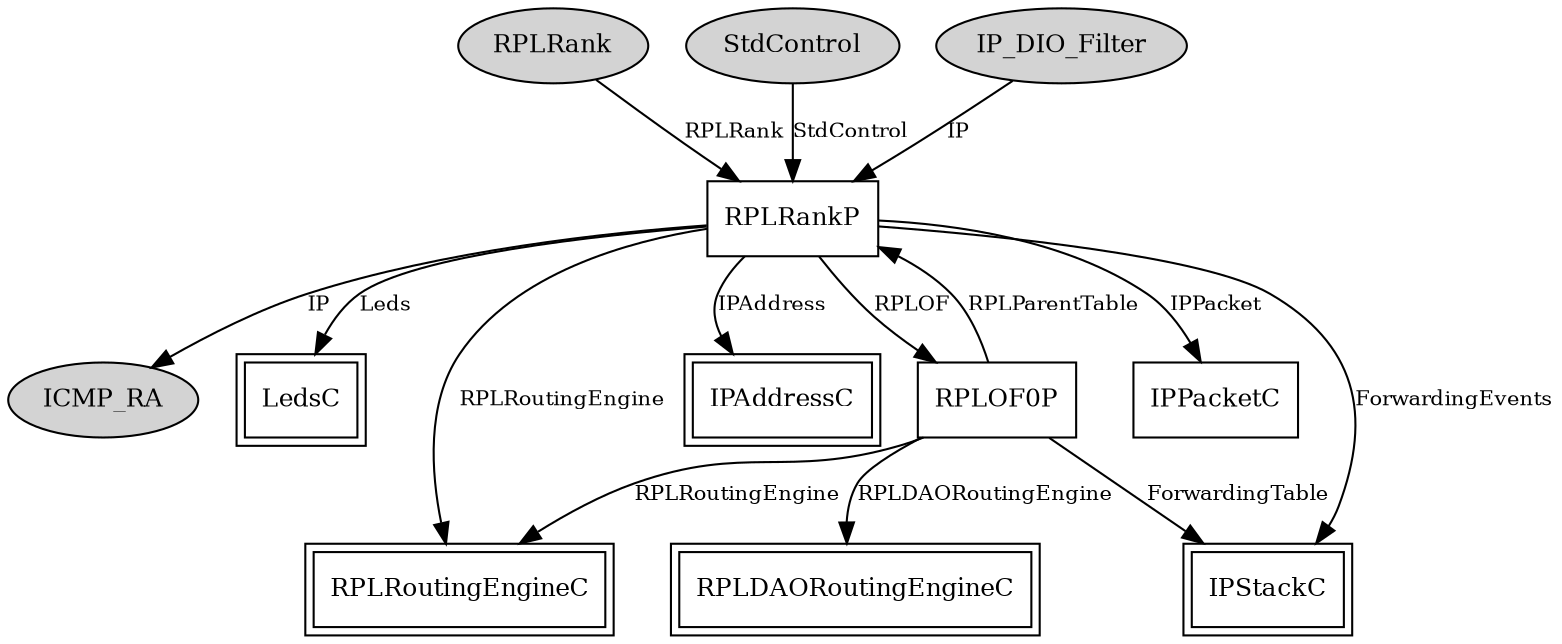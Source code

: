 digraph "tos.lib.net.rpl.RPLRankC" {
  n0x414b3838 [shape=ellipse, style=filled, label="RPLRank", fontsize=12];
  "RPLRankP" [fontsize=12, shape=box, URL="../chtml/tos.lib.net.rpl.RPLRankP.html"];
  n0x414ba858 [shape=ellipse, style=filled, label="StdControl", fontsize=12];
  "RPLRankP" [fontsize=12, shape=box, URL="../chtml/tos.lib.net.rpl.RPLRankP.html"];
  n0x414bea70 [shape=ellipse, style=filled, label="IP_DIO_Filter", fontsize=12];
  "RPLRankP" [fontsize=12, shape=box, URL="../chtml/tos.lib.net.rpl.RPLRankP.html"];
  "RPLRankP" [fontsize=12, shape=box, URL="../chtml/tos.lib.net.rpl.RPLRankP.html"];
  n0x414b9020 [shape=ellipse, style=filled, label="ICMP_RA", fontsize=12];
  "RPLRankP" [fontsize=12, shape=box, URL="../chtml/tos.lib.net.rpl.RPLRankP.html"];
  "LedsC" [fontsize=12, shape=box,peripheries=2, URL="../chtml/tos.system.LedsC.html"];
  "RPLRankP" [fontsize=12, shape=box, URL="../chtml/tos.lib.net.rpl.RPLRankP.html"];
  "RPLRoutingEngineC" [fontsize=12, shape=box,peripheries=2, URL="../chtml/tos.lib.net.rpl.RPLRoutingEngineC.html"];
  "RPLRankP" [fontsize=12, shape=box, URL="../chtml/tos.lib.net.rpl.RPLRankP.html"];
  "IPAddressC" [fontsize=12, shape=box,peripheries=2, URL="../chtml/tos.lib.net.blip.IPAddressC.html"];
  "RPLRankP" [fontsize=12, shape=box, URL="../chtml/tos.lib.net.rpl.RPLRankP.html"];
  "IPStackC" [fontsize=12, shape=box,peripheries=2, URL="../chtml/tos.lib.net.blip.IPStackC.html"];
  "RPLRankP" [fontsize=12, shape=box, URL="../chtml/tos.lib.net.rpl.RPLRankP.html"];
  "IPPacketC" [fontsize=12, shape=box, URL="../chtml/tos.lib.net.blip.IPPacketC.html"];
  "RPLRankP" [fontsize=12, shape=box, URL="../chtml/tos.lib.net.rpl.RPLRankP.html"];
  "RPLOF0P" [fontsize=12, shape=box, URL="../chtml/tos.lib.net.rpl.RPLOF0P.html"];
  "RPLOF0P" [fontsize=12, shape=box, URL="../chtml/tos.lib.net.rpl.RPLOF0P.html"];
  "IPStackC" [fontsize=12, shape=box,peripheries=2, URL="../chtml/tos.lib.net.blip.IPStackC.html"];
  "RPLOF0P" [fontsize=12, shape=box, URL="../chtml/tos.lib.net.rpl.RPLOF0P.html"];
  "RPLOF0P" [fontsize=12, shape=box, URL="../chtml/tos.lib.net.rpl.RPLOF0P.html"];
  "RPLRankP" [fontsize=12, shape=box, URL="../chtml/tos.lib.net.rpl.RPLRankP.html"];
  "RPLOF0P" [fontsize=12, shape=box, URL="../chtml/tos.lib.net.rpl.RPLOF0P.html"];
  "RPLDAORoutingEngineC" [fontsize=12, shape=box,peripheries=2, URL="../chtml/tos.lib.net.rpl.RPLDAORoutingEngineC.html"];
  "n0x414b3838" -> "RPLRankP" [label="RPLRank", URL="../ihtml/tos.lib.net.rpl.RPLRank.html", fontsize=10];
  "n0x414ba858" -> "RPLRankP" [label="StdControl", URL="../ihtml/tos.interfaces.StdControl.html", fontsize=10];
  "n0x414bea70" -> "RPLRankP" [label="IP", URL="../ihtml/tos.lib.net.blip.interfaces.IP.html", fontsize=10];
  "RPLRankP" -> "n0x414b9020" [label="IP", URL="../ihtml/tos.lib.net.blip.interfaces.IP.html", fontsize=10];
  "RPLRankP" -> "LedsC" [label="Leds", URL="../ihtml/tos.interfaces.Leds.html", fontsize=10];
  "RPLRankP" -> "RPLRoutingEngineC" [label="RPLRoutingEngine", URL="../ihtml/tos.lib.net.rpl.RPLRoutingEngine.html", fontsize=10];
  "RPLRankP" -> "IPAddressC" [label="IPAddress", URL="../ihtml/tos.lib.net.blip.interfaces.IPAddress.html", fontsize=10];
  "RPLRankP" -> "IPStackC" [label="ForwardingEvents", URL="../ihtml/tos.lib.net.blip.interfaces.ForwardingEvents.html", fontsize=10];
  "RPLRankP" -> "IPPacketC" [label="IPPacket", URL="../ihtml/tos.lib.net.blip.interfaces.IPPacket.html", fontsize=10];
  "RPLRankP" -> "RPLOF0P" [label="RPLOF", URL="../ihtml/tos.lib.net.rpl.RPLOF.html", fontsize=10];
  "RPLOF0P" -> "IPStackC" [label="ForwardingTable", URL="../ihtml/tos.lib.net.blip.interfaces.ForwardingTable.html", fontsize=10];
  "RPLOF0P" -> "RPLRoutingEngineC" [label="RPLRoutingEngine", URL="../ihtml/tos.lib.net.rpl.RPLRoutingEngine.html", fontsize=10];
  "RPLOF0P" -> "RPLRankP" [label="RPLParentTable", URL="../ihtml/tos.lib.net.rpl.RPLParentTable.html", fontsize=10];
  "RPLOF0P" -> "RPLDAORoutingEngineC" [label="RPLDAORoutingEngine", URL="../ihtml/tos.lib.net.rpl.RPLDAORoutingEngine.html", fontsize=10];
}
